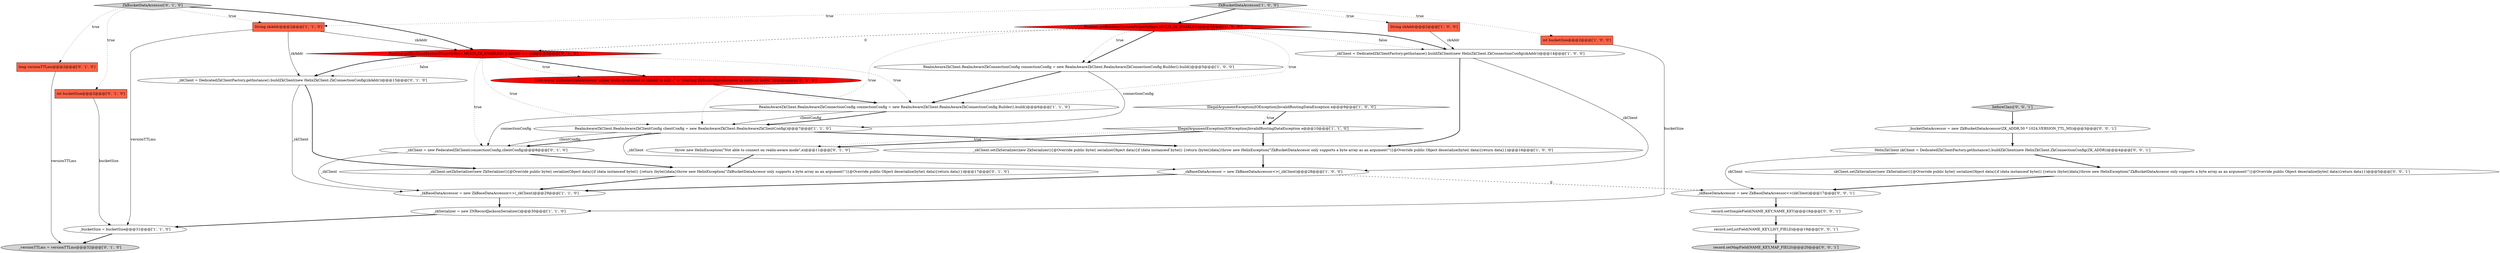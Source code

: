 digraph {
9 [style = filled, label = "int bucketSize@@@2@@@['1', '0', '0']", fillcolor = tomato, shape = box image = "AAA0AAABBB1BBB"];
18 [style = filled, label = "_zkClient = DedicatedZkClientFactory.getInstance().buildZkClient(new HelixZkClient.ZkConnectionConfig(zkAddr))@@@15@@@['0', '1', '0']", fillcolor = white, shape = ellipse image = "AAA0AAABBB2BBB"];
19 [style = filled, label = "_versionTTLms = versionTTLms@@@32@@@['0', '1', '0']", fillcolor = lightgray, shape = ellipse image = "AAA0AAABBB2BBB"];
8 [style = filled, label = "_zkBaseDataAccessor = new ZkBaseDataAccessor<>(_zkClient)@@@28@@@['1', '0', '0']", fillcolor = white, shape = ellipse image = "AAA0AAABBB1BBB"];
29 [style = filled, label = "record.setListField(NAME_KEY,LIST_FIELD)@@@19@@@['0', '0', '1']", fillcolor = white, shape = ellipse image = "AAA0AAABBB3BBB"];
11 [style = filled, label = "Boolean.getBoolean(SystemPropertyKeys.MULTI_ZK_ENABLED)@@@3@@@['1', '0', '0']", fillcolor = red, shape = diamond image = "AAA1AAABBB1BBB"];
4 [style = filled, label = "_zkBaseDataAccessor = new ZkBaseDataAccessor<>(_zkClient)@@@29@@@['1', '1', '0']", fillcolor = white, shape = ellipse image = "AAA0AAABBB1BBB"];
21 [style = filled, label = "LOG.warn(\"ZkBucketDataAccessor: either multi-zk enabled or zkAddr is null - \" + \"starting ZkBucketDataAccessor in multi-zk mode!\")@@@4@@@['0', '1', '0']", fillcolor = red, shape = ellipse image = "AAA1AAABBB2BBB"];
24 [style = filled, label = "_zkClient.setZkSerializer(new ZkSerializer(){@Override public byte(( serialize(Object data){if (data instanceof byte(() {return (byte(()data}throw new HelixException(\"ZkBucketDataAccesor only supports a byte array as an argument!\")}@Override public Object deserialize(byte(( data){return data}})@@@17@@@['0', '1', '0']", fillcolor = white, shape = ellipse image = "AAA0AAABBB2BBB"];
27 [style = filled, label = "_zkBaseDataAccessor = new ZkBaseDataAccessor<>(zkClient)@@@17@@@['0', '0', '1']", fillcolor = white, shape = ellipse image = "AAA0AAABBB3BBB"];
28 [style = filled, label = "beforeClass['0', '0', '1']", fillcolor = lightgray, shape = diamond image = "AAA0AAABBB3BBB"];
1 [style = filled, label = "_zkSerializer = new ZNRecordJacksonSerializer()@@@30@@@['1', '1', '0']", fillcolor = white, shape = ellipse image = "AAA0AAABBB1BBB"];
6 [style = filled, label = "_zkClient.setZkSerializer(new ZkSerializer(){@Override public byte(( serialize(Object data){if (data instanceof byte(() {return (byte(()data}throw new HelixException(\"ZkBucketDataAccesor only supports a byte array as an argument!\")}@Override public Object deserialize(byte(( data){return data}})@@@16@@@['1', '0', '0']", fillcolor = white, shape = ellipse image = "AAA0AAABBB1BBB"];
7 [style = filled, label = "IllegalArgumentException|IOException|InvalidRoutingDataException e@@@9@@@['1', '0', '0']", fillcolor = white, shape = diamond image = "AAA0AAABBB1BBB"];
25 [style = filled, label = "Boolean.getBoolean(SystemPropertyKeys.MULTI_ZK_ENABLED) || zkAddr == null@@@3@@@['0', '1', '0']", fillcolor = red, shape = diamond image = "AAA1AAABBB2BBB"];
3 [style = filled, label = "RealmAwareZkClient.RealmAwareZkClientConfig clientConfig = new RealmAwareZkClient.RealmAwareZkClientConfig()@@@7@@@['1', '1', '0']", fillcolor = white, shape = ellipse image = "AAA0AAABBB1BBB"];
5 [style = filled, label = "String zkAddr@@@2@@@['1', '0', '0']", fillcolor = tomato, shape = box image = "AAA0AAABBB1BBB"];
17 [style = filled, label = "throw new HelixException(\"Not able to connect on realm-aware mode\",e)@@@11@@@['0', '1', '0']", fillcolor = white, shape = ellipse image = "AAA0AAABBB2BBB"];
15 [style = filled, label = "ZkBucketDataAccessor['1', '0', '0']", fillcolor = lightgray, shape = diamond image = "AAA0AAABBB1BBB"];
10 [style = filled, label = "RealmAwareZkClient.RealmAwareZkConnectionConfig connectionConfig = new RealmAwareZkClient.RealmAwareZkConnectionConfig.Builder().build()@@@5@@@['1', '0', '0']", fillcolor = white, shape = ellipse image = "AAA0AAABBB1BBB"];
14 [style = filled, label = "IllegalArgumentException|IOException|InvalidRoutingDataException e@@@10@@@['1', '1', '0']", fillcolor = white, shape = diamond image = "AAA0AAABBB1BBB"];
22 [style = filled, label = "_zkClient = new FederatedZkClient(connectionConfig,clientConfig)@@@8@@@['0', '1', '0']", fillcolor = white, shape = ellipse image = "AAA0AAABBB2BBB"];
0 [style = filled, label = "RealmAwareZkClient.RealmAwareZkConnectionConfig connectionConfig = new RealmAwareZkClient.RealmAwareZkConnectionConfig.Builder().build()@@@6@@@['1', '1', '0']", fillcolor = white, shape = ellipse image = "AAA0AAABBB1BBB"];
2 [style = filled, label = "_zkClient = DedicatedZkClientFactory.getInstance().buildZkClient(new HelixZkClient.ZkConnectionConfig(zkAddr))@@@14@@@['1', '0', '0']", fillcolor = white, shape = ellipse image = "AAA0AAABBB1BBB"];
20 [style = filled, label = "long versionTTLms@@@2@@@['0', '1', '0']", fillcolor = tomato, shape = box image = "AAA0AAABBB2BBB"];
31 [style = filled, label = "_bucketDataAccessor = new ZkBucketDataAccessor(ZK_ADDR,50 * 1024,VERSION_TTL_MS)@@@3@@@['0', '0', '1']", fillcolor = white, shape = ellipse image = "AAA0AAABBB3BBB"];
33 [style = filled, label = "record.setSimpleField(NAME_KEY,NAME_KEY)@@@18@@@['0', '0', '1']", fillcolor = white, shape = ellipse image = "AAA0AAABBB3BBB"];
26 [style = filled, label = "record.setMapField(NAME_KEY,MAP_FIELD)@@@20@@@['0', '0', '1']", fillcolor = lightgray, shape = ellipse image = "AAA0AAABBB3BBB"];
16 [style = filled, label = "int bucketSize@@@2@@@['0', '1', '0']", fillcolor = tomato, shape = box image = "AAA0AAABBB2BBB"];
23 [style = filled, label = "ZkBucketDataAccessor['0', '1', '0']", fillcolor = lightgray, shape = diamond image = "AAA0AAABBB2BBB"];
32 [style = filled, label = "zkClient.setZkSerializer(new ZkSerializer(){@Override public byte(( serialize(Object data){if (data instanceof byte(() {return (byte(()data}throw new HelixException(\"ZkBucketDataAccesor only supports a byte array as an argument!\")}@Override public Object deserialize(byte(( data){return data}})@@@5@@@['0', '0', '1']", fillcolor = white, shape = ellipse image = "AAA0AAABBB3BBB"];
12 [style = filled, label = "String zkAddr@@@2@@@['1', '1', '0']", fillcolor = tomato, shape = box image = "AAA0AAABBB1BBB"];
30 [style = filled, label = "HelixZkClient zkClient = DedicatedZkClientFactory.getInstance().buildZkClient(new HelixZkClient.ZkConnectionConfig(ZK_ADDR))@@@4@@@['0', '0', '1']", fillcolor = white, shape = ellipse image = "AAA0AAABBB3BBB"];
13 [style = filled, label = "_bucketSize = bucketSize@@@31@@@['1', '1', '0']", fillcolor = white, shape = ellipse image = "AAA0AAABBB1BBB"];
15->5 [style = dotted, label="true"];
23->16 [style = dotted, label="true"];
0->3 [style = bold, label=""];
23->25 [style = bold, label=""];
25->18 [style = dotted, label="false"];
18->24 [style = bold, label=""];
0->3 [style = solid, label="clientConfig"];
21->0 [style = bold, label=""];
2->6 [style = bold, label=""];
11->10 [style = dotted, label="true"];
28->31 [style = bold, label=""];
12->25 [style = solid, label="zkAddr"];
11->2 [style = dotted, label="false"];
25->18 [style = bold, label=""];
10->3 [style = solid, label="connectionConfig"];
12->18 [style = solid, label="zkAddr"];
9->1 [style = solid, label="bucketSize"];
3->6 [style = bold, label=""];
25->0 [style = dotted, label="true"];
14->17 [style = bold, label=""];
30->32 [style = bold, label=""];
32->27 [style = bold, label=""];
30->27 [style = solid, label="zkClient"];
22->4 [style = solid, label="_zkClient"];
2->8 [style = solid, label="_zkClient"];
3->22 [style = bold, label=""];
1->13 [style = bold, label=""];
11->2 [style = bold, label=""];
15->9 [style = dotted, label="true"];
29->26 [style = bold, label=""];
7->14 [style = bold, label=""];
33->29 [style = bold, label=""];
14->17 [style = dotted, label="true"];
20->19 [style = solid, label="versionTTLms"];
16->13 [style = solid, label="bucketSize"];
23->20 [style = dotted, label="true"];
17->24 [style = bold, label=""];
24->4 [style = bold, label=""];
13->19 [style = bold, label=""];
0->22 [style = solid, label="connectionConfig"];
15->11 [style = bold, label=""];
11->10 [style = bold, label=""];
12->13 [style = solid, label="versionTTLms"];
11->0 [style = dotted, label="true"];
10->0 [style = bold, label=""];
6->8 [style = bold, label=""];
31->30 [style = bold, label=""];
11->25 [style = dashed, label="0"];
25->22 [style = dotted, label="true"];
15->12 [style = dotted, label="true"];
25->3 [style = dotted, label="true"];
8->27 [style = dashed, label="0"];
3->8 [style = solid, label="_zkClient"];
4->1 [style = bold, label=""];
3->22 [style = solid, label="clientConfig"];
27->33 [style = bold, label=""];
8->4 [style = bold, label=""];
22->24 [style = bold, label=""];
18->4 [style = solid, label="_zkClient"];
23->12 [style = dotted, label="true"];
11->3 [style = dotted, label="true"];
14->6 [style = bold, label=""];
25->21 [style = bold, label=""];
25->21 [style = dotted, label="true"];
5->2 [style = solid, label="zkAddr"];
7->14 [style = dotted, label="true"];
}
